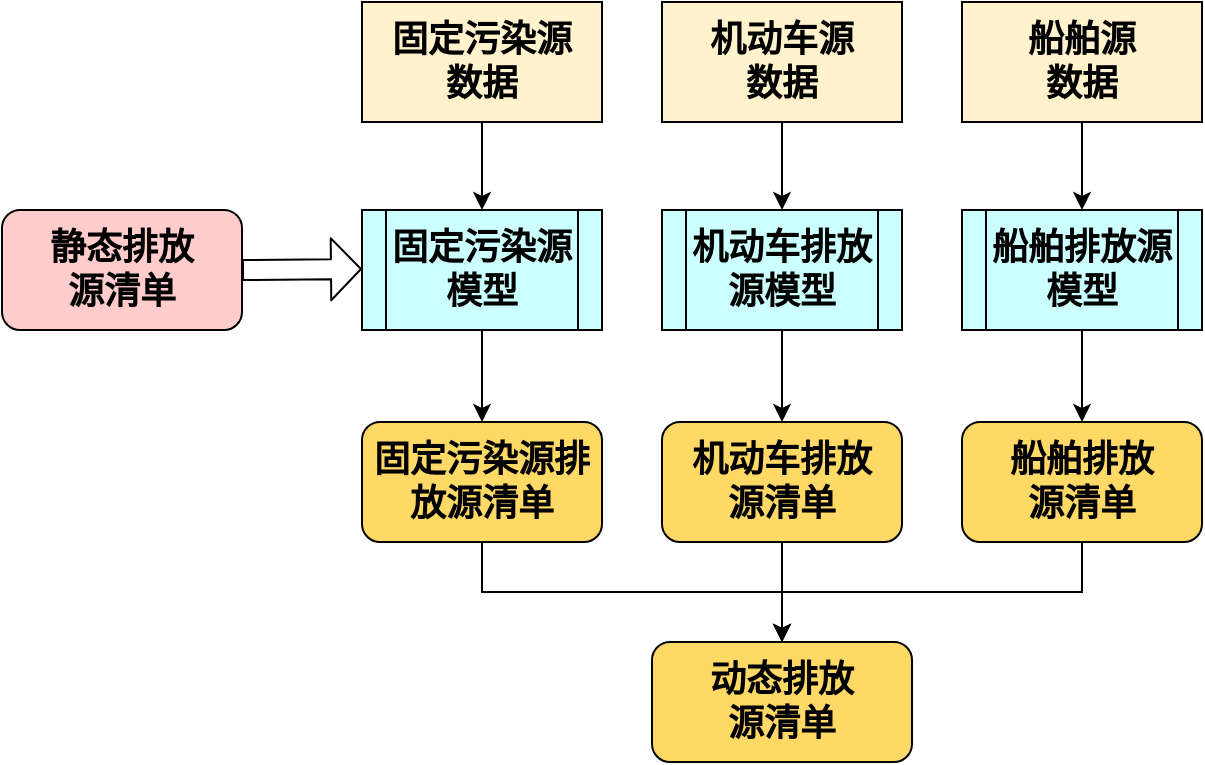 <mxfile version="13.10.3" type="github">
  <diagram id="FWDDS4uIH9WHmz4bbvrP" name="Page-1">
    <mxGraphModel dx="868" dy="425" grid="1" gridSize="10" guides="1" tooltips="1" connect="1" arrows="1" fold="1" page="1" pageScale="1" pageWidth="1169" pageHeight="827" math="0" shadow="0">
      <root>
        <mxCell id="0" />
        <mxCell id="1" parent="0" />
        <mxCell id="DmevM6awyIpqmhx9vNC1-2" value="&lt;font style=&quot;font-size: 18px&quot;&gt;&lt;b&gt;动态&lt;/b&gt;&lt;b&gt;排放&lt;br&gt;源清单&lt;/b&gt;&lt;b&gt;&lt;br&gt;&lt;/b&gt;&lt;/font&gt;" style="rounded=1;whiteSpace=wrap;html=1;fillColor=#FFD966;" vertex="1" parent="1">
          <mxGeometry x="425" y="640" width="130" height="60" as="geometry" />
        </mxCell>
        <mxCell id="DmevM6awyIpqmhx9vNC1-15" style="edgeStyle=orthogonalEdgeStyle;rounded=0;orthogonalLoop=1;jettySize=auto;html=1;exitX=0.5;exitY=1;exitDx=0;exitDy=0;entryX=0.5;entryY=0;entryDx=0;entryDy=0;" edge="1" parent="1" source="DmevM6awyIpqmhx9vNC1-4" target="DmevM6awyIpqmhx9vNC1-12">
          <mxGeometry relative="1" as="geometry" />
        </mxCell>
        <mxCell id="DmevM6awyIpqmhx9vNC1-4" value="&lt;b&gt;&lt;font style=&quot;font-size: 18px&quot;&gt;固定污染源&lt;br&gt;数据&lt;/font&gt;&lt;/b&gt;" style="rounded=0;whiteSpace=wrap;html=1;fillColor=#fff2cc;" vertex="1" parent="1">
          <mxGeometry x="280" y="320" width="120" height="60" as="geometry" />
        </mxCell>
        <mxCell id="DmevM6awyIpqmhx9vNC1-16" style="edgeStyle=orthogonalEdgeStyle;rounded=0;orthogonalLoop=1;jettySize=auto;html=1;exitX=0.5;exitY=1;exitDx=0;exitDy=0;entryX=0.5;entryY=0;entryDx=0;entryDy=0;" edge="1" parent="1" source="DmevM6awyIpqmhx9vNC1-6" target="DmevM6awyIpqmhx9vNC1-13">
          <mxGeometry relative="1" as="geometry" />
        </mxCell>
        <mxCell id="DmevM6awyIpqmhx9vNC1-6" value="&lt;font style=&quot;font-size: 18px&quot;&gt;&lt;b&gt;机动车源&lt;br&gt;数据&lt;br&gt;&lt;/b&gt;&lt;/font&gt;" style="rounded=0;whiteSpace=wrap;html=1;fillColor=#fff2cc;" vertex="1" parent="1">
          <mxGeometry x="430" y="320" width="120" height="60" as="geometry" />
        </mxCell>
        <mxCell id="DmevM6awyIpqmhx9vNC1-17" style="edgeStyle=orthogonalEdgeStyle;rounded=0;orthogonalLoop=1;jettySize=auto;html=1;exitX=0.5;exitY=1;exitDx=0;exitDy=0;entryX=0.5;entryY=0;entryDx=0;entryDy=0;" edge="1" parent="1" source="DmevM6awyIpqmhx9vNC1-8" target="DmevM6awyIpqmhx9vNC1-14">
          <mxGeometry relative="1" as="geometry" />
        </mxCell>
        <mxCell id="DmevM6awyIpqmhx9vNC1-8" value="&lt;font style=&quot;font-size: 18px&quot;&gt;&lt;b&gt;船舶源&lt;br&gt;数据&lt;br&gt;&lt;/b&gt;&lt;/font&gt;" style="rounded=0;whiteSpace=wrap;html=1;fillColor=#fff2cc;" vertex="1" parent="1">
          <mxGeometry x="580" y="320" width="120" height="60" as="geometry" />
        </mxCell>
        <mxCell id="DmevM6awyIpqmhx9vNC1-9" value="&lt;font style=&quot;font-size: 18px&quot;&gt;&lt;b&gt;静态排放&lt;br&gt;源清单&lt;/b&gt;&lt;/font&gt;" style="rounded=1;whiteSpace=wrap;html=1;fillColor=#FFCCCC;" vertex="1" parent="1">
          <mxGeometry x="100" y="424" width="120" height="60" as="geometry" />
        </mxCell>
        <mxCell id="DmevM6awyIpqmhx9vNC1-27" style="edgeStyle=orthogonalEdgeStyle;rounded=0;orthogonalLoop=1;jettySize=auto;html=1;exitX=0.5;exitY=1;exitDx=0;exitDy=0;" edge="1" parent="1" source="DmevM6awyIpqmhx9vNC1-12" target="DmevM6awyIpqmhx9vNC1-22">
          <mxGeometry relative="1" as="geometry" />
        </mxCell>
        <mxCell id="DmevM6awyIpqmhx9vNC1-12" value="&lt;font style=&quot;font-size: 18px&quot;&gt;&lt;b&gt;固定污染源&lt;br&gt;模型&lt;/b&gt;&lt;/font&gt;" style="shape=process;whiteSpace=wrap;html=1;backgroundOutline=1;fillColor=#CCFFFF;" vertex="1" parent="1">
          <mxGeometry x="280" y="424" width="120" height="60" as="geometry" />
        </mxCell>
        <mxCell id="DmevM6awyIpqmhx9vNC1-28" style="edgeStyle=orthogonalEdgeStyle;rounded=0;orthogonalLoop=1;jettySize=auto;html=1;exitX=0.5;exitY=1;exitDx=0;exitDy=0;entryX=0.5;entryY=0;entryDx=0;entryDy=0;" edge="1" parent="1" source="DmevM6awyIpqmhx9vNC1-13" target="DmevM6awyIpqmhx9vNC1-25">
          <mxGeometry relative="1" as="geometry" />
        </mxCell>
        <mxCell id="DmevM6awyIpqmhx9vNC1-13" value="&lt;font style=&quot;font-size: 18px&quot;&gt;&lt;b&gt;机动车排放源模型&lt;/b&gt;&lt;/font&gt;" style="shape=process;whiteSpace=wrap;html=1;backgroundOutline=1;fillColor=#CCFFFF;" vertex="1" parent="1">
          <mxGeometry x="430" y="424" width="120" height="60" as="geometry" />
        </mxCell>
        <mxCell id="DmevM6awyIpqmhx9vNC1-29" style="edgeStyle=orthogonalEdgeStyle;rounded=0;orthogonalLoop=1;jettySize=auto;html=1;exitX=0.5;exitY=1;exitDx=0;exitDy=0;entryX=0.5;entryY=0;entryDx=0;entryDy=0;" edge="1" parent="1" source="DmevM6awyIpqmhx9vNC1-14" target="DmevM6awyIpqmhx9vNC1-26">
          <mxGeometry relative="1" as="geometry" />
        </mxCell>
        <mxCell id="DmevM6awyIpqmhx9vNC1-14" value="&lt;b&gt;&lt;font style=&quot;font-size: 18px&quot;&gt;船舶排放源&lt;br&gt;模型&lt;/font&gt;&lt;/b&gt;" style="shape=process;whiteSpace=wrap;html=1;backgroundOutline=1;fillColor=#CCFFFF;" vertex="1" parent="1">
          <mxGeometry x="580" y="424" width="120" height="60" as="geometry" />
        </mxCell>
        <mxCell id="DmevM6awyIpqmhx9vNC1-30" style="edgeStyle=orthogonalEdgeStyle;rounded=0;orthogonalLoop=1;jettySize=auto;html=1;exitX=0.5;exitY=1;exitDx=0;exitDy=0;entryX=0.5;entryY=0;entryDx=0;entryDy=0;" edge="1" parent="1" source="DmevM6awyIpqmhx9vNC1-22" target="DmevM6awyIpqmhx9vNC1-2">
          <mxGeometry relative="1" as="geometry" />
        </mxCell>
        <mxCell id="DmevM6awyIpqmhx9vNC1-22" value="&lt;font style=&quot;font-size: 18px&quot;&gt;&lt;b&gt;固定污染源排放源清单&lt;/b&gt;&lt;b&gt;&lt;br&gt;&lt;/b&gt;&lt;/font&gt;" style="rounded=1;whiteSpace=wrap;html=1;fillColor=#FFD966;" vertex="1" parent="1">
          <mxGeometry x="280" y="530" width="120" height="60" as="geometry" />
        </mxCell>
        <mxCell id="DmevM6awyIpqmhx9vNC1-32" style="edgeStyle=orthogonalEdgeStyle;rounded=0;orthogonalLoop=1;jettySize=auto;html=1;exitX=0.5;exitY=1;exitDx=0;exitDy=0;" edge="1" parent="1" source="DmevM6awyIpqmhx9vNC1-25">
          <mxGeometry relative="1" as="geometry">
            <mxPoint x="490" y="640" as="targetPoint" />
          </mxGeometry>
        </mxCell>
        <mxCell id="DmevM6awyIpqmhx9vNC1-25" value="&lt;font style=&quot;font-size: 18px&quot;&gt;&lt;b&gt;机动车排放&lt;br&gt;源清单&lt;/b&gt;&lt;b&gt;&lt;br&gt;&lt;/b&gt;&lt;/font&gt;" style="rounded=1;whiteSpace=wrap;html=1;fillColor=#FFD966;" vertex="1" parent="1">
          <mxGeometry x="430" y="530" width="120" height="60" as="geometry" />
        </mxCell>
        <mxCell id="DmevM6awyIpqmhx9vNC1-31" style="edgeStyle=orthogonalEdgeStyle;rounded=0;orthogonalLoop=1;jettySize=auto;html=1;exitX=0.5;exitY=1;exitDx=0;exitDy=0;entryX=0.5;entryY=0;entryDx=0;entryDy=0;" edge="1" parent="1" source="DmevM6awyIpqmhx9vNC1-26" target="DmevM6awyIpqmhx9vNC1-2">
          <mxGeometry relative="1" as="geometry" />
        </mxCell>
        <mxCell id="DmevM6awyIpqmhx9vNC1-26" value="&lt;font style=&quot;font-size: 18px&quot;&gt;&lt;b&gt;船舶排放&lt;br&gt;源清单&lt;/b&gt;&lt;b&gt;&lt;br&gt;&lt;/b&gt;&lt;/font&gt;" style="rounded=1;whiteSpace=wrap;html=1;fillColor=#FFD966;" vertex="1" parent="1">
          <mxGeometry x="580" y="530" width="120" height="60" as="geometry" />
        </mxCell>
        <mxCell id="DmevM6awyIpqmhx9vNC1-33" value="" style="shape=flexArrow;endArrow=classic;html=1;width=10;endSize=4.67;exitX=1;exitY=0.5;exitDx=0;exitDy=0;" edge="1" parent="1" source="DmevM6awyIpqmhx9vNC1-9">
          <mxGeometry width="50" height="50" relative="1" as="geometry">
            <mxPoint x="230" y="453.5" as="sourcePoint" />
            <mxPoint x="280" y="453.5" as="targetPoint" />
          </mxGeometry>
        </mxCell>
      </root>
    </mxGraphModel>
  </diagram>
</mxfile>
